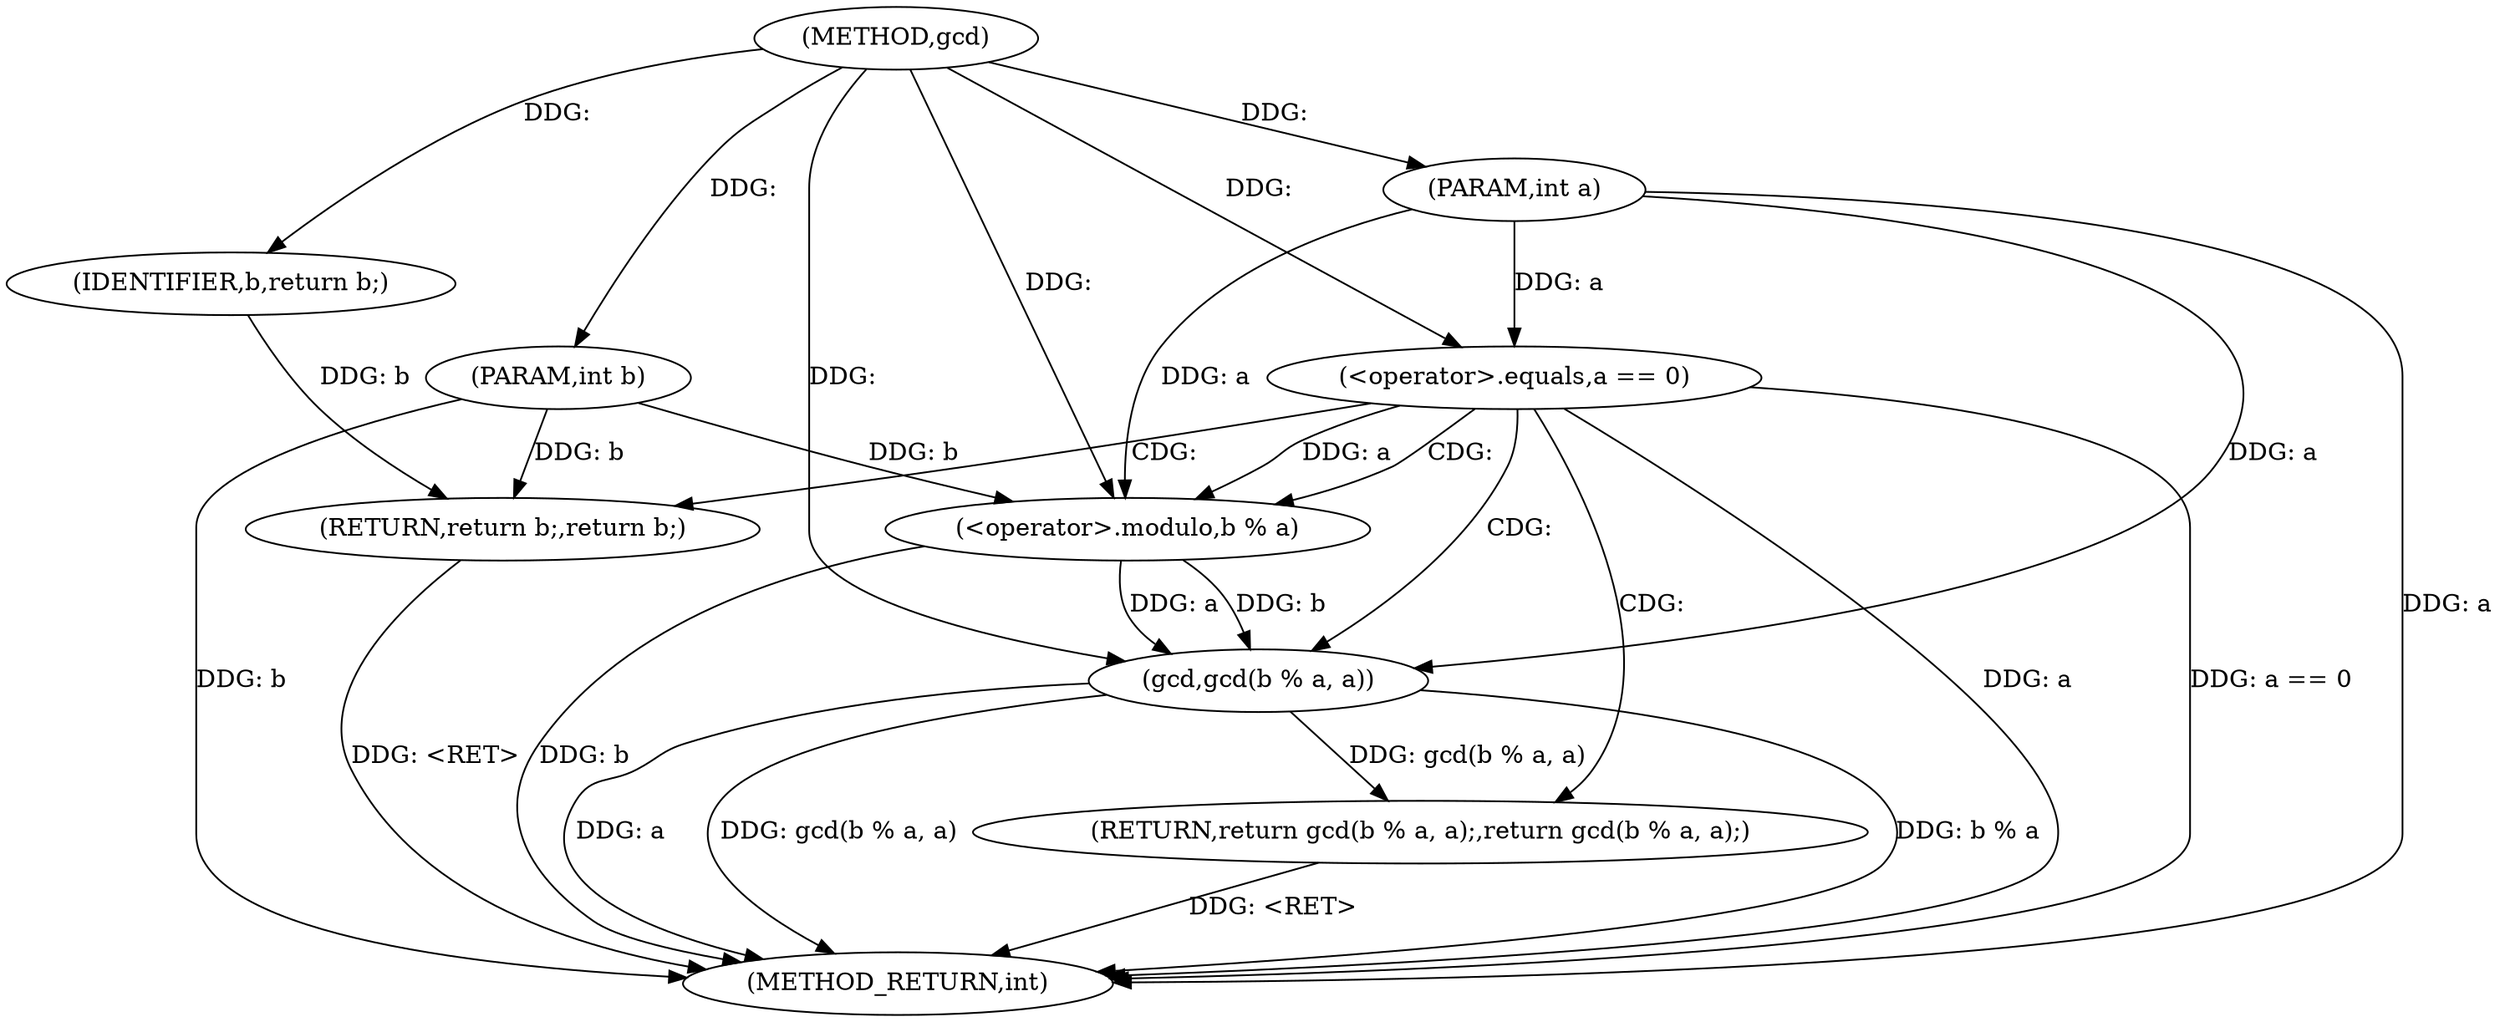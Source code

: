 digraph "gcd" {  
"1000123" [label = "(METHOD,gcd)" ]
"1000139" [label = "(METHOD_RETURN,int)" ]
"1000124" [label = "(PARAM,int a)" ]
"1000125" [label = "(PARAM,int b)" ]
"1000133" [label = "(RETURN,return gcd(b % a, a);,return gcd(b % a, a);)" ]
"1000128" [label = "(<operator>.equals,a == 0)" ]
"1000131" [label = "(RETURN,return b;,return b;)" ]
"1000134" [label = "(gcd,gcd(b % a, a))" ]
"1000132" [label = "(IDENTIFIER,b,return b;)" ]
"1000135" [label = "(<operator>.modulo,b % a)" ]
  "1000124" -> "1000139"  [ label = "DDG: a"] 
  "1000125" -> "1000139"  [ label = "DDG: b"] 
  "1000128" -> "1000139"  [ label = "DDG: a"] 
  "1000128" -> "1000139"  [ label = "DDG: a == 0"] 
  "1000135" -> "1000139"  [ label = "DDG: b"] 
  "1000134" -> "1000139"  [ label = "DDG: b % a"] 
  "1000134" -> "1000139"  [ label = "DDG: a"] 
  "1000134" -> "1000139"  [ label = "DDG: gcd(b % a, a)"] 
  "1000133" -> "1000139"  [ label = "DDG: <RET>"] 
  "1000131" -> "1000139"  [ label = "DDG: <RET>"] 
  "1000123" -> "1000124"  [ label = "DDG: "] 
  "1000123" -> "1000125"  [ label = "DDG: "] 
  "1000134" -> "1000133"  [ label = "DDG: gcd(b % a, a)"] 
  "1000132" -> "1000131"  [ label = "DDG: b"] 
  "1000125" -> "1000131"  [ label = "DDG: b"] 
  "1000124" -> "1000128"  [ label = "DDG: a"] 
  "1000123" -> "1000128"  [ label = "DDG: "] 
  "1000123" -> "1000132"  [ label = "DDG: "] 
  "1000135" -> "1000134"  [ label = "DDG: a"] 
  "1000135" -> "1000134"  [ label = "DDG: b"] 
  "1000124" -> "1000134"  [ label = "DDG: a"] 
  "1000123" -> "1000134"  [ label = "DDG: "] 
  "1000125" -> "1000135"  [ label = "DDG: b"] 
  "1000123" -> "1000135"  [ label = "DDG: "] 
  "1000128" -> "1000135"  [ label = "DDG: a"] 
  "1000124" -> "1000135"  [ label = "DDG: a"] 
  "1000128" -> "1000133"  [ label = "CDG: "] 
  "1000128" -> "1000131"  [ label = "CDG: "] 
  "1000128" -> "1000135"  [ label = "CDG: "] 
  "1000128" -> "1000134"  [ label = "CDG: "] 
}
